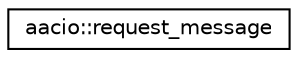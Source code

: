 digraph "Graphical Class Hierarchy"
{
  edge [fontname="Helvetica",fontsize="10",labelfontname="Helvetica",labelfontsize="10"];
  node [fontname="Helvetica",fontsize="10",shape=record];
  rankdir="LR";
  Node0 [label="aacio::request_message",height=0.2,width=0.4,color="black", fillcolor="white", style="filled",URL="$structaacio_1_1request__message.html"];
}
